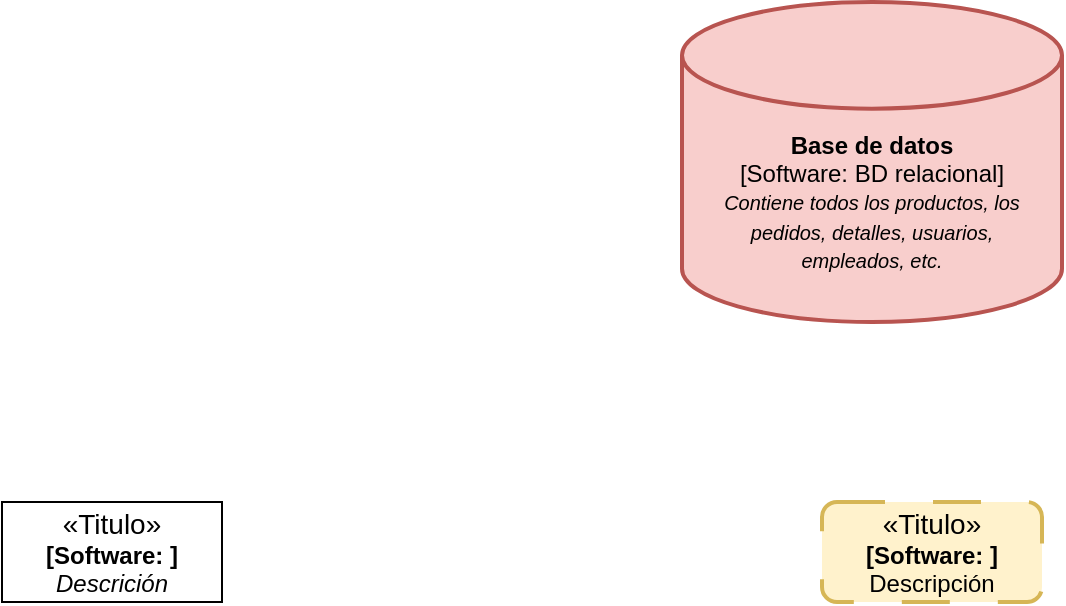 <mxfile version="24.7.17">
  <diagram name="Página-1" id="193nzEhfiWy_e9zowea9">
    <mxGraphModel dx="1050" dy="621" grid="1" gridSize="10" guides="1" tooltips="1" connect="1" arrows="1" fold="1" page="1" pageScale="1" pageWidth="827" pageHeight="1169" math="0" shadow="0">
      <root>
        <mxCell id="0" />
        <mxCell id="1" parent="0" />
        <mxCell id="YSw02RpVb0XIWaGZ6UCB-1" value="" style="group" parent="1" vertex="1" connectable="0">
          <mxGeometry x="520" y="80" width="190" height="160" as="geometry" />
        </mxCell>
        <mxCell id="YSw02RpVb0XIWaGZ6UCB-2" value="" style="strokeWidth=2;html=1;shape=mxgraph.flowchart.database;whiteSpace=wrap;fillColor=#f8cecc;strokeColor=#b85450;" parent="YSw02RpVb0XIWaGZ6UCB-1" vertex="1">
          <mxGeometry width="190" height="160" as="geometry" />
        </mxCell>
        <mxCell id="YSw02RpVb0XIWaGZ6UCB-3" value="&lt;b&gt;Base de datos&lt;/b&gt;&lt;div&gt;[Software: BD relacional]&lt;/div&gt;&lt;div&gt;&lt;i&gt;&lt;font style=&quot;font-size: 10px;&quot;&gt;Contiene todos los productos, los pedidos, detalles, usuarios, empleados, etc.&lt;/font&gt;&lt;/i&gt;&lt;/div&gt;" style="text;html=1;align=center;verticalAlign=middle;whiteSpace=wrap;rounded=0;" parent="YSw02RpVb0XIWaGZ6UCB-1" vertex="1">
          <mxGeometry x="10" y="50" width="170" height="100" as="geometry" />
        </mxCell>
        <mxCell id="Id9sQiVNWBOx5Ti9EZYD-1" value="&lt;font style=&quot;font-size: 14px;&quot;&gt;«Titulo»&lt;/font&gt;&lt;br&gt;&lt;b&gt;[Software: ]&lt;/b&gt;&lt;div&gt;&lt;i&gt;Descrición&lt;/i&gt;&lt;/div&gt;" style="html=1;whiteSpace=wrap;" vertex="1" parent="1">
          <mxGeometry x="180" y="330" width="110" height="50" as="geometry" />
        </mxCell>
        <mxCell id="Id9sQiVNWBOx5Ti9EZYD-2" value="&lt;font style=&quot;font-size: 14px;&quot;&gt;«Titulo»&lt;/font&gt;&lt;br&gt;&lt;b&gt;[Software: ]&lt;/b&gt;&lt;div&gt;Descripción&lt;/div&gt;" style="html=1;whiteSpace=wrap;dashed=1;dashPattern=12 12;strokeWidth=2;fillColor=#fff2cc;strokeColor=#d6b656;rounded=1;glass=0;shadow=0;fixedWidth=1;resizeHeight=1;resizeWidth=1;" vertex="1" parent="1">
          <mxGeometry x="590" y="330" width="110" height="50" as="geometry" />
        </mxCell>
      </root>
    </mxGraphModel>
  </diagram>
</mxfile>
